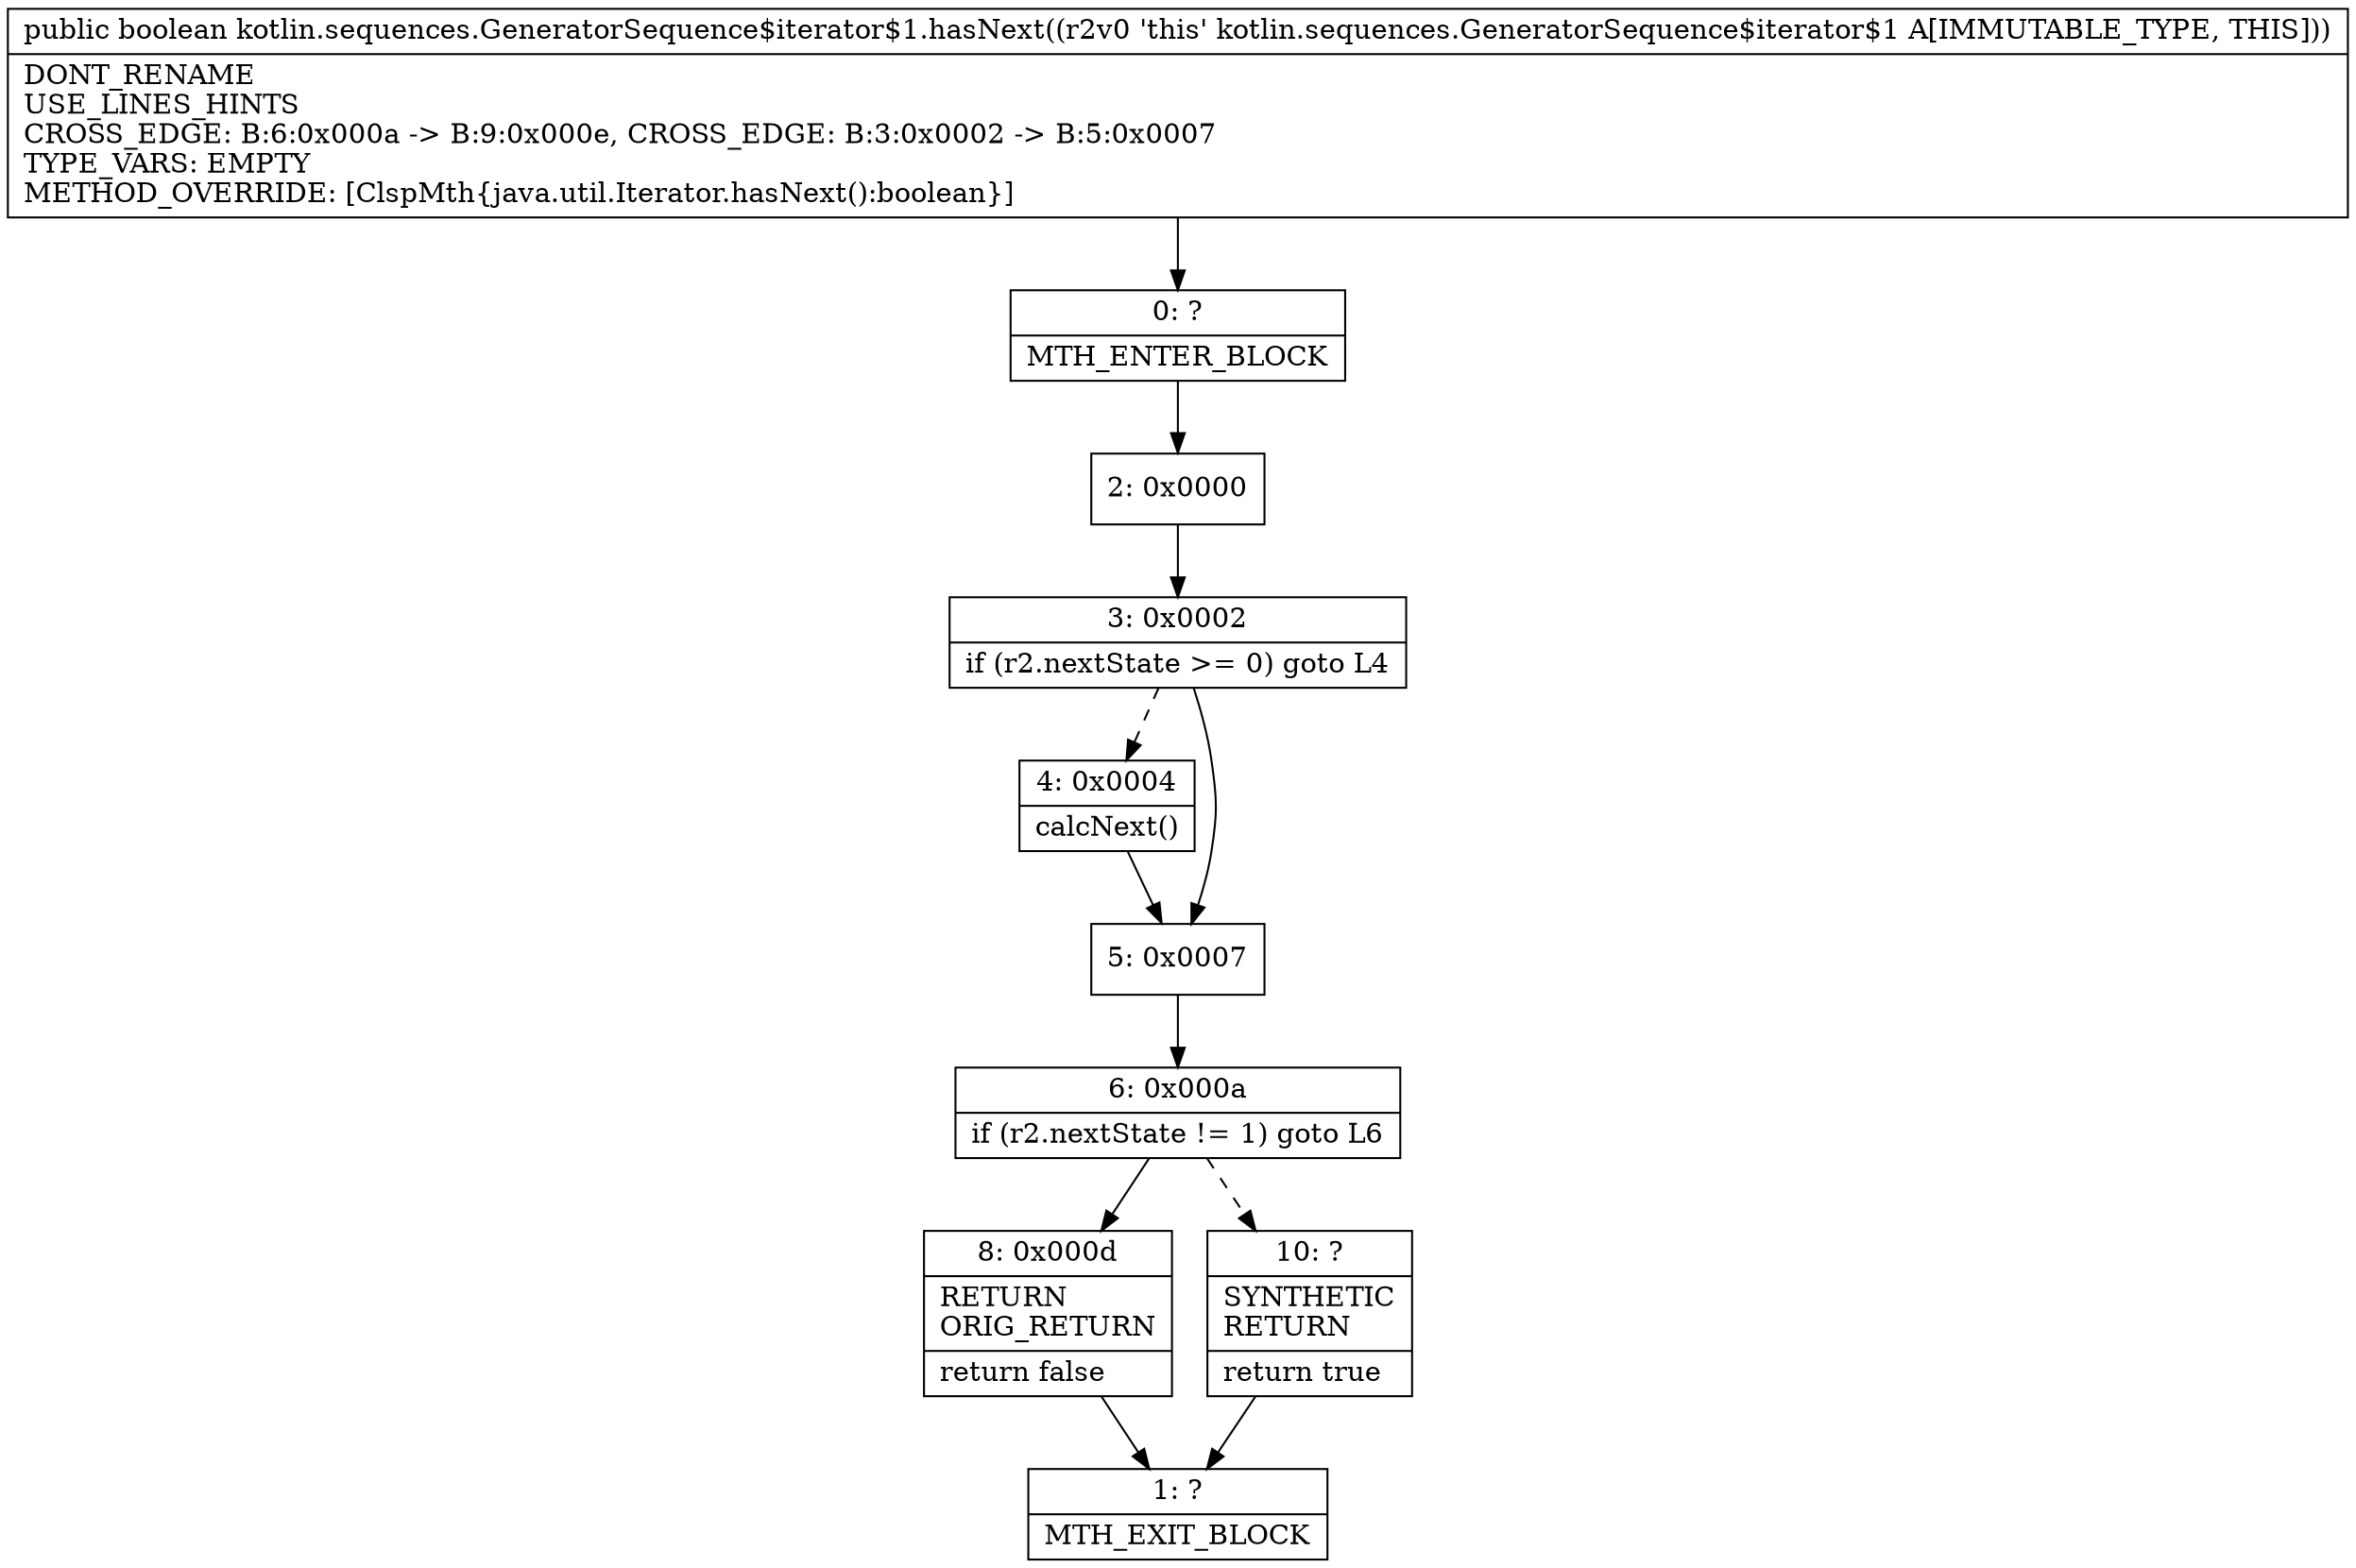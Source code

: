 digraph "CFG forkotlin.sequences.GeneratorSequence$iterator$1.hasNext()Z" {
Node_0 [shape=record,label="{0\:\ ?|MTH_ENTER_BLOCK\l}"];
Node_2 [shape=record,label="{2\:\ 0x0000}"];
Node_3 [shape=record,label="{3\:\ 0x0002|if (r2.nextState \>= 0) goto L4\l}"];
Node_4 [shape=record,label="{4\:\ 0x0004|calcNext()\l}"];
Node_5 [shape=record,label="{5\:\ 0x0007}"];
Node_6 [shape=record,label="{6\:\ 0x000a|if (r2.nextState != 1) goto L6\l}"];
Node_8 [shape=record,label="{8\:\ 0x000d|RETURN\lORIG_RETURN\l|return false\l}"];
Node_1 [shape=record,label="{1\:\ ?|MTH_EXIT_BLOCK\l}"];
Node_10 [shape=record,label="{10\:\ ?|SYNTHETIC\lRETURN\l|return true\l}"];
MethodNode[shape=record,label="{public boolean kotlin.sequences.GeneratorSequence$iterator$1.hasNext((r2v0 'this' kotlin.sequences.GeneratorSequence$iterator$1 A[IMMUTABLE_TYPE, THIS]))  | DONT_RENAME\lUSE_LINES_HINTS\lCROSS_EDGE: B:6:0x000a \-\> B:9:0x000e, CROSS_EDGE: B:3:0x0002 \-\> B:5:0x0007\lTYPE_VARS: EMPTY\lMETHOD_OVERRIDE: [ClspMth\{java.util.Iterator.hasNext():boolean\}]\l}"];
MethodNode -> Node_0;Node_0 -> Node_2;
Node_2 -> Node_3;
Node_3 -> Node_4[style=dashed];
Node_3 -> Node_5;
Node_4 -> Node_5;
Node_5 -> Node_6;
Node_6 -> Node_8;
Node_6 -> Node_10[style=dashed];
Node_8 -> Node_1;
Node_10 -> Node_1;
}


